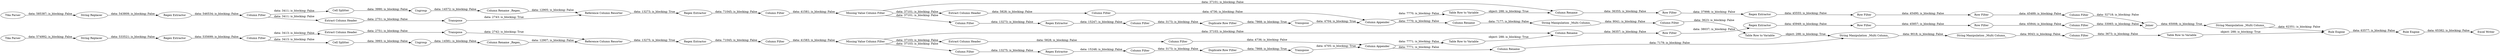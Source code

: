 digraph {
	"543669136167800531_80" [label="Column Filter"]
	"543669136167800531_73" [label="Column Rename"]
	"543669136167800531_71" [label=Joiner]
	"543669136167800531_64" [label="String Replacer"]
	"543669136167800531_37" [label="Column Rename"]
	"543669136167800531_42" [label="Row Filter"]
	"543669136167800531_66" [label="Regex Extractor"]
	"543669136167800531_102" [label="Column Filter"]
	"543669136167800531_52" [label="Cell Splitter"]
	"543669136167800531_63" [label="Regex Extractor"]
	"543669136167800531_105" [label="Excel Writer"]
	"543669136167800531_91" [label="String Manipulation _Multi Column_"]
	"543669136167800531_21" [label="Column Filter"]
	"543669136167800531_18" [label="String Replacer"]
	"543669136167800531_28" [label="Duplicate Row Filter"]
	"543669136167800531_41" [label="Regex Extractor"]
	"543669136167800531_103" [label="Column Filter"]
	"543669136167800531_99" [label="String Manipulation _Multi Column_"]
	"543669136167800531_47" [label="Extract Column Header"]
	"543669136167800531_26" [label="Column Filter"]
	"543669136167800531_68" [label="Column Filter"]
	"543669136167800531_19" [label="Regex Extractor"]
	"543669136167800531_22" [label="Missing Value Column Filter"]
	"543669136167800531_49" [label="Column Filter"]
	"543669136167800531_84" [label="String Manipulation _Multi Column_"]
	"543669136167800531_16" [label=Transpose]
	"543669136167800531_97" [label="Rule Engine"]
	"543669136167800531_35" [label=Transpose]
	"543669136167800531_54" [label=Transpose]
	"543669136167800531_48" [label="Column Filter"]
	"543669136167800531_1" [label="Tika Parser"]
	"543669136167800531_2" [label="Tika Parser"]
	"543669136167800531_24" [label="Column Filter"]
	"543669136167800531_58" [label="Column Rename"]
	"543669136167800531_45" [label="Regex Extractor"]
	"543669136167800531_86" [label="Column Filter"]
	"543669136167800531_57" [label="Column Appender"]
	"543669136167800531_88" [label="Table Row to Variable"]
	"543669136167800531_44" [label="Missing Value Column Filter"]
	"543669136167800531_55" [label="Column Rename _Regex_"]
	"543669136167800531_17" [label="Regex Extractor"]
	"543669136167800531_13" [label="Column Rename _Regex_"]
	"543669136167800531_62" [label="Row Filter"]
	"543669136167800531_39" [label="Row Filter"]
	"543669136167800531_65" [label="Regex Extractor"]
	"543669136167800531_69" [label="Column Filter"]
	"543669136167800531_15" [label="Extract Column Header"]
	"543669136167800531_87" [label="Table Row to Variable"]
	"543669136167800531_25" [label="Extract Column Header"]
	"543669136167800531_50" [label="Duplicate Row Filter"]
	"543669136167800531_56" [label="Reference Column Resorter"]
	"543669136167800531_79" [label="String Manipulation _Multi Column_"]
	"543669136167800531_59" [label="Extract Column Header"]
	"543669136167800531_36" [label="Column Appender"]
	"543669136167800531_70" [label="Row Filter"]
	"543669136167800531_27" [label="Column Filter"]
	"543669136167800531_53" [label=Ungroup]
	"543669136167800531_60" [label=Transpose]
	"543669136167800531_61" [label="Table Row to Variable"]
	"543669136167800531_43" [label="Row Filter"]
	"543669136167800531_38" [label="Table Row to Variable"]
	"543669136167800531_11" [label="Cell Splitter"]
	"543669136167800531_74" [label="Column Rename"]
	"543669136167800531_23" [label="Regex Extractor"]
	"543669136167800531_46" [label="Column Filter"]
	"543669136167800531_67" [label="Row Filter"]
	"543669136167800531_101" [label="Rule Engine"]
	"543669136167800531_14" [label="Reference Column Resorter"]
	"543669136167800531_20" [label="Column Filter"]
	"543669136167800531_12" [label=Ungroup]
	"543669136167800531_47" -> "543669136167800531_48" [label="data: 5828; is_blocking: False"]
	"543669136167800531_22" -> "543669136167800531_24" [label="data: 37103; is_blocking: False"]
	"543669136167800531_44" -> "543669136167800531_46" [label="data: 37101; is_blocking: False"]
	"543669136167800531_15" -> "543669136167800531_16" [label="data: 2751; is_blocking: False"]
	"543669136167800531_53" -> "543669136167800531_55" [label="data: 14572; is_blocking: False"]
	"543669136167800531_69" -> "543669136167800531_52" [label="data: 3411; is_blocking: False"]
	"543669136167800531_22" -> "543669136167800531_37" [label="data: 37103; is_blocking: False"]
	"543669136167800531_66" -> "543669136167800531_67" [label="data: 45555; is_blocking: False"]
	"543669136167800531_84" -> "543669136167800531_86" [label="data: 9041; is_blocking: False"]
	"543669136167800531_21" -> "543669136167800531_11" [label="data: 3413; is_blocking: False"]
	"543669136167800531_88" -> "543669136167800531_97" [label="object: 288; is_blocking: True"]
	"543669136167800531_24" -> "543669136167800531_23" [label="data: 13275; is_blocking: False"]
	"543669136167800531_86" -> "543669136167800531_87" [label="data: 3623; is_blocking: False"]
	"543669136167800531_68" -> "543669136167800531_44" [label="data: 41581; is_blocking: False"]
	"543669136167800531_52" -> "543669136167800531_53" [label="data: 3990; is_blocking: False"]
	"543669136167800531_27" -> "543669136167800531_28" [label="data: 3173; is_blocking: False"]
	"543669136167800531_57" -> "543669136167800531_61" [label="data: 7770; is_blocking: False"]
	"543669136167800531_54" -> "543669136167800531_57" [label="data: 4704; is_blocking: True"]
	"543669136167800531_99" -> "543669136167800531_80" [label="data: 9043; is_blocking: False"]
	"543669136167800531_65" -> "543669136167800531_69" [label="data: 546534; is_blocking: False"]
	"543669136167800531_63" -> "543669136167800531_68" [label="data: 71045; is_blocking: False"]
	"543669136167800531_87" -> "543669136167800531_79" [label="object: 288; is_blocking: True"]
	"543669136167800531_1" -> "543669136167800531_64" [label="data: 585387; is_blocking: False"]
	"543669136167800531_17" -> "543669136167800531_20" [label="data: 71045; is_blocking: False"]
	"543669136167800531_18" -> "543669136167800531_19" [label="data: 533521; is_blocking: False"]
	"543669136167800531_28" -> "543669136167800531_35" [label="data: 7868; is_blocking: True"]
	"543669136167800531_102" -> "543669136167800531_71" [label="data: 33065; is_blocking: False"]
	"543669136167800531_19" -> "543669136167800531_21" [label="data: 535699; is_blocking: False"]
	"543669136167800531_64" -> "543669136167800531_65" [label="data: 543809; is_blocking: False"]
	"543669136167800531_80" -> "543669136167800531_88" [label="data: 3673; is_blocking: False"]
	"543669136167800531_61" -> "543669136167800531_58" [label="object: 288; is_blocking: True"]
	"543669136167800531_55" -> "543669136167800531_56" [label="data: 12905; is_blocking: False"]
	"543669136167800531_70" -> "543669136167800531_103" [label="data: 45489; is_blocking: False"]
	"543669136167800531_46" -> "543669136167800531_45" [label="data: 13273; is_blocking: False"]
	"543669136167800531_12" -> "543669136167800531_13" [label="data: 14581; is_blocking: False"]
	"543669136167800531_20" -> "543669136167800531_22" [label="data: 41583; is_blocking: False"]
	"543669136167800531_97" -> "543669136167800531_101" [label="data: 63577; is_blocking: False"]
	"543669136167800531_58" -> "543669136167800531_62" [label="data: 36355; is_blocking: False"]
	"543669136167800531_91" -> "543669136167800531_97" [label="data: 62351; is_blocking: False"]
	"543669136167800531_39" -> "543669136167800531_41" [label="data: 38037; is_blocking: False"]
	"543669136167800531_69" -> "543669136167800531_59" [label="data: 3411; is_blocking: False"]
	"543669136167800531_44" -> "543669136167800531_58" [label="data: 37101; is_blocking: False"]
	"543669136167800531_37" -> "543669136167800531_39" [label="data: 36357; is_blocking: False"]
	"543669136167800531_36" -> "543669136167800531_38" [label="data: 7771; is_blocking: False"]
	"543669136167800531_62" -> "543669136167800531_66" [label="data: 37998; is_blocking: False"]
	"543669136167800531_50" -> "543669136167800531_54" [label="data: 7868; is_blocking: True"]
	"543669136167800531_43" -> "543669136167800531_102" [label="data: 45844; is_blocking: False"]
	"543669136167800531_45" -> "543669136167800531_49" [label="data: 15247; is_blocking: False"]
	"543669136167800531_11" -> "543669136167800531_12" [label="data: 3993; is_blocking: False"]
	"543669136167800531_36" -> "543669136167800531_74" [label="data: 7771; is_blocking: False"]
	"543669136167800531_21" -> "543669136167800531_15" [label="data: 3413; is_blocking: False"]
	"543669136167800531_67" -> "543669136167800531_70" [label="data: 45490; is_blocking: False"]
	"543669136167800531_60" -> "543669136167800531_56" [label="data: 2743; is_blocking: True"]
	"543669136167800531_38" -> "543669136167800531_37" [label="object: 288; is_blocking: True"]
	"543669136167800531_25" -> "543669136167800531_26" [label="data: 5828; is_blocking: False"]
	"543669136167800531_57" -> "543669136167800531_73" [label="data: 7770; is_blocking: False"]
	"543669136167800531_2" -> "543669136167800531_18" [label="data: 574992; is_blocking: False"]
	"543669136167800531_49" -> "543669136167800531_50" [label="data: 3173; is_blocking: False"]
	"543669136167800531_26" -> "543669136167800531_36" [label="data: 4736; is_blocking: False"]
	"543669136167800531_59" -> "543669136167800531_60" [label="data: 2751; is_blocking: False"]
	"543669136167800531_101" -> "543669136167800531_105" [label="data: 65382; is_blocking: False"]
	"543669136167800531_42" -> "543669136167800531_43" [label="data: 45857; is_blocking: False"]
	"543669136167800531_44" -> "543669136167800531_47" [label="data: 37101; is_blocking: False"]
	"543669136167800531_48" -> "543669136167800531_57" [label="data: 4736; is_blocking: False"]
	"543669136167800531_71" -> "543669136167800531_91" [label="data: 65008; is_blocking: True"]
	"543669136167800531_35" -> "543669136167800531_36" [label="data: 4705; is_blocking: True"]
	"543669136167800531_41" -> "543669136167800531_42" [label="data: 45949; is_blocking: False"]
	"543669136167800531_22" -> "543669136167800531_25" [label="data: 37103; is_blocking: False"]
	"543669136167800531_13" -> "543669136167800531_14" [label="data: 12907; is_blocking: False"]
	"543669136167800531_74" -> "543669136167800531_79" [label="data: 7179; is_blocking: False"]
	"543669136167800531_73" -> "543669136167800531_84" [label="data: 7177; is_blocking: False"]
	"543669136167800531_56" -> "543669136167800531_63" [label="data: 13273; is_blocking: True"]
	"543669136167800531_16" -> "543669136167800531_14" [label="data: 2742; is_blocking: True"]
	"543669136167800531_23" -> "543669136167800531_27" [label="data: 15248; is_blocking: False"]
	"543669136167800531_103" -> "543669136167800531_71" [label="data: 32718; is_blocking: False"]
	"543669136167800531_79" -> "543669136167800531_99" [label="data: 9018; is_blocking: False"]
	"543669136167800531_14" -> "543669136167800531_17" [label="data: 13275; is_blocking: True"]
	rankdir=LR
}

